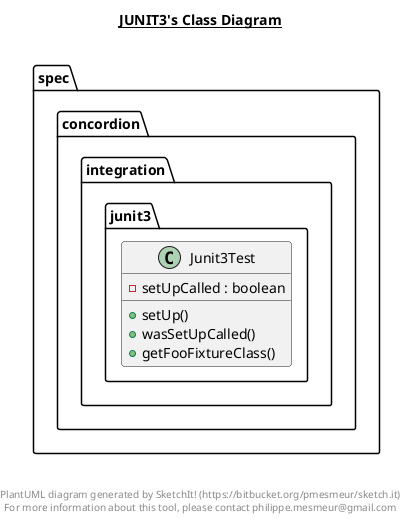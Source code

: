 @startuml

title __JUNIT3's Class Diagram__\n

  package spec.concordion {
    package spec.concordion.integration {
      package spec.concordion.integration.junit3 {
        class Junit3Test {
            - setUpCalled : boolean
            + setUp()
            + wasSetUpCalled()
            + getFooFixtureClass()
        }
      }
    }
  }
  



right footer


PlantUML diagram generated by SketchIt! (https://bitbucket.org/pmesmeur/sketch.it)
For more information about this tool, please contact philippe.mesmeur@gmail.com
endfooter

@enduml

